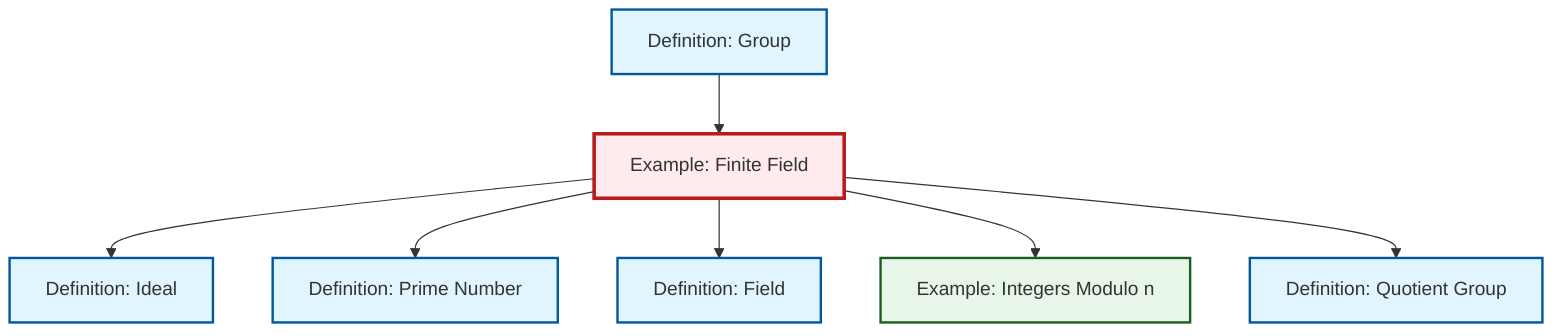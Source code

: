 graph TD
    classDef definition fill:#e1f5fe,stroke:#01579b,stroke-width:2px
    classDef theorem fill:#f3e5f5,stroke:#4a148c,stroke-width:2px
    classDef axiom fill:#fff3e0,stroke:#e65100,stroke-width:2px
    classDef example fill:#e8f5e9,stroke:#1b5e20,stroke-width:2px
    classDef current fill:#ffebee,stroke:#b71c1c,stroke-width:3px
    def-quotient-group["Definition: Quotient Group"]:::definition
    ex-quotient-integers-mod-n["Example: Integers Modulo n"]:::example
    def-ideal["Definition: Ideal"]:::definition
    def-field["Definition: Field"]:::definition
    ex-finite-field["Example: Finite Field"]:::example
    def-prime["Definition: Prime Number"]:::definition
    def-group["Definition: Group"]:::definition
    ex-finite-field --> def-ideal
    ex-finite-field --> def-prime
    def-group --> ex-finite-field
    ex-finite-field --> def-field
    ex-finite-field --> ex-quotient-integers-mod-n
    ex-finite-field --> def-quotient-group
    class ex-finite-field current